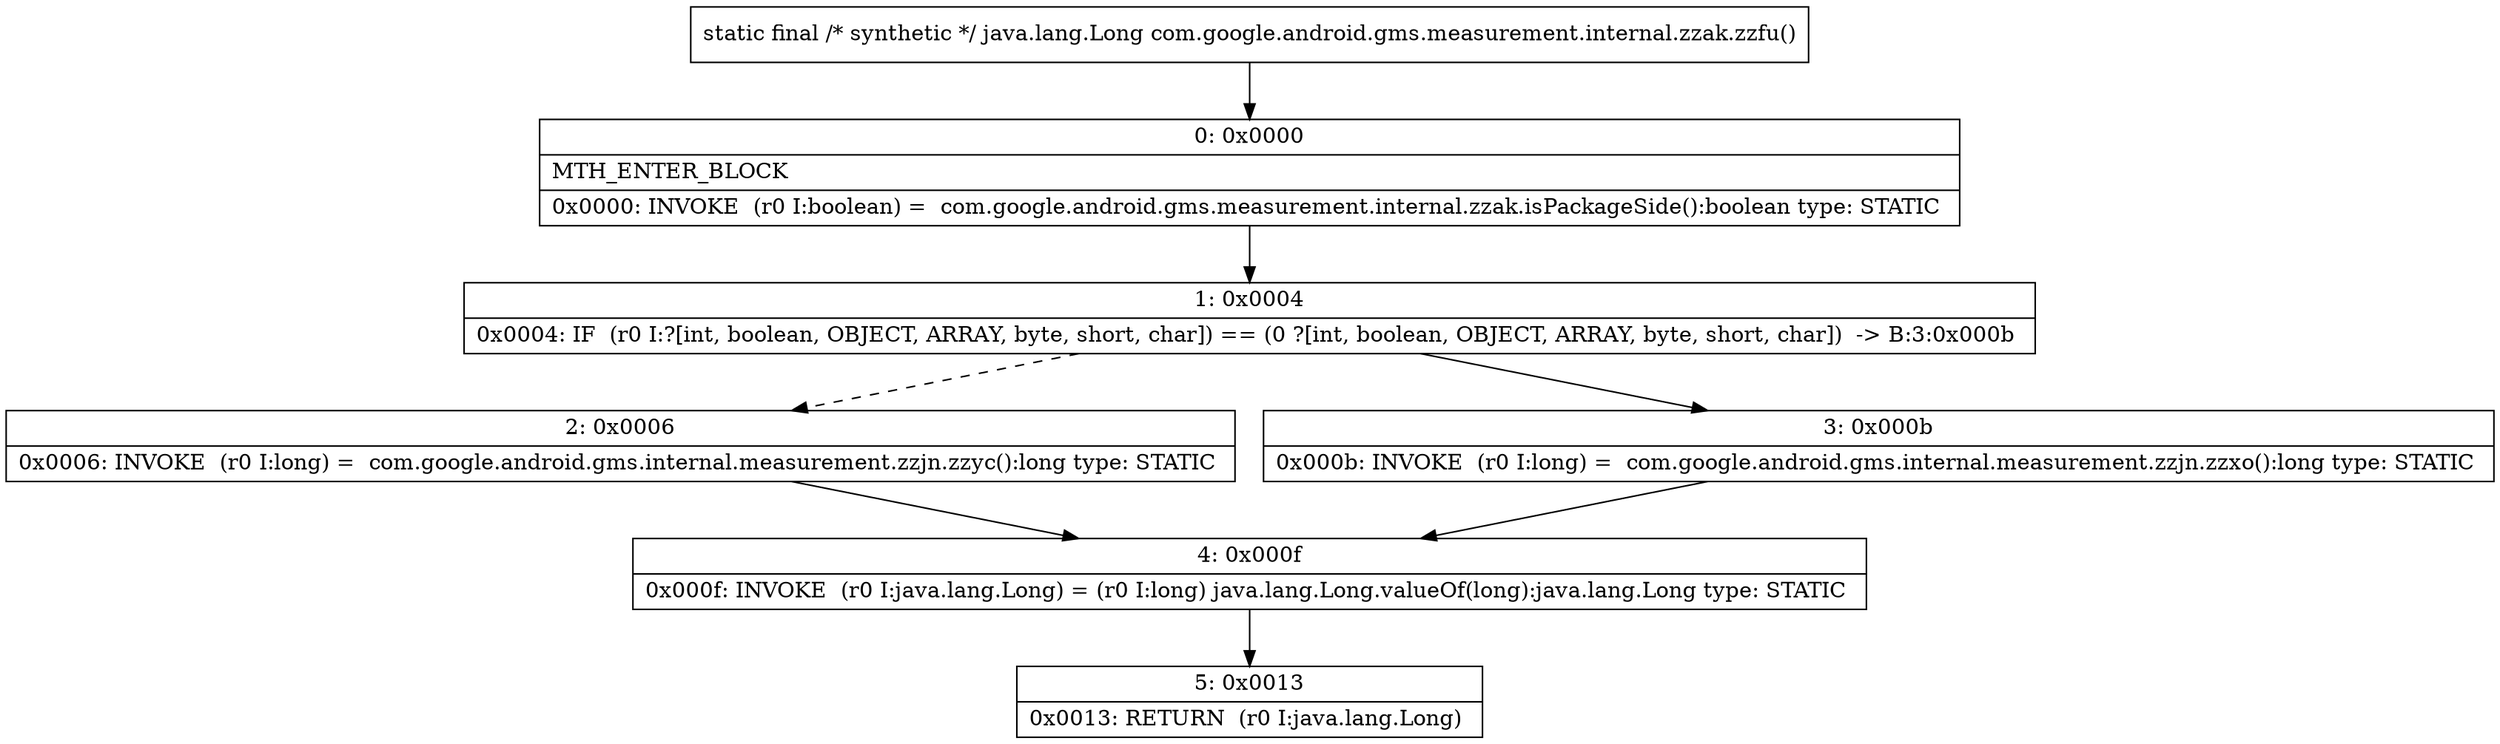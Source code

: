 digraph "CFG forcom.google.android.gms.measurement.internal.zzak.zzfu()Ljava\/lang\/Long;" {
Node_0 [shape=record,label="{0\:\ 0x0000|MTH_ENTER_BLOCK\l|0x0000: INVOKE  (r0 I:boolean) =  com.google.android.gms.measurement.internal.zzak.isPackageSide():boolean type: STATIC \l}"];
Node_1 [shape=record,label="{1\:\ 0x0004|0x0004: IF  (r0 I:?[int, boolean, OBJECT, ARRAY, byte, short, char]) == (0 ?[int, boolean, OBJECT, ARRAY, byte, short, char])  \-\> B:3:0x000b \l}"];
Node_2 [shape=record,label="{2\:\ 0x0006|0x0006: INVOKE  (r0 I:long) =  com.google.android.gms.internal.measurement.zzjn.zzyc():long type: STATIC \l}"];
Node_3 [shape=record,label="{3\:\ 0x000b|0x000b: INVOKE  (r0 I:long) =  com.google.android.gms.internal.measurement.zzjn.zzxo():long type: STATIC \l}"];
Node_4 [shape=record,label="{4\:\ 0x000f|0x000f: INVOKE  (r0 I:java.lang.Long) = (r0 I:long) java.lang.Long.valueOf(long):java.lang.Long type: STATIC \l}"];
Node_5 [shape=record,label="{5\:\ 0x0013|0x0013: RETURN  (r0 I:java.lang.Long) \l}"];
MethodNode[shape=record,label="{static final \/* synthetic *\/ java.lang.Long com.google.android.gms.measurement.internal.zzak.zzfu() }"];
MethodNode -> Node_0;
Node_0 -> Node_1;
Node_1 -> Node_2[style=dashed];
Node_1 -> Node_3;
Node_2 -> Node_4;
Node_3 -> Node_4;
Node_4 -> Node_5;
}

